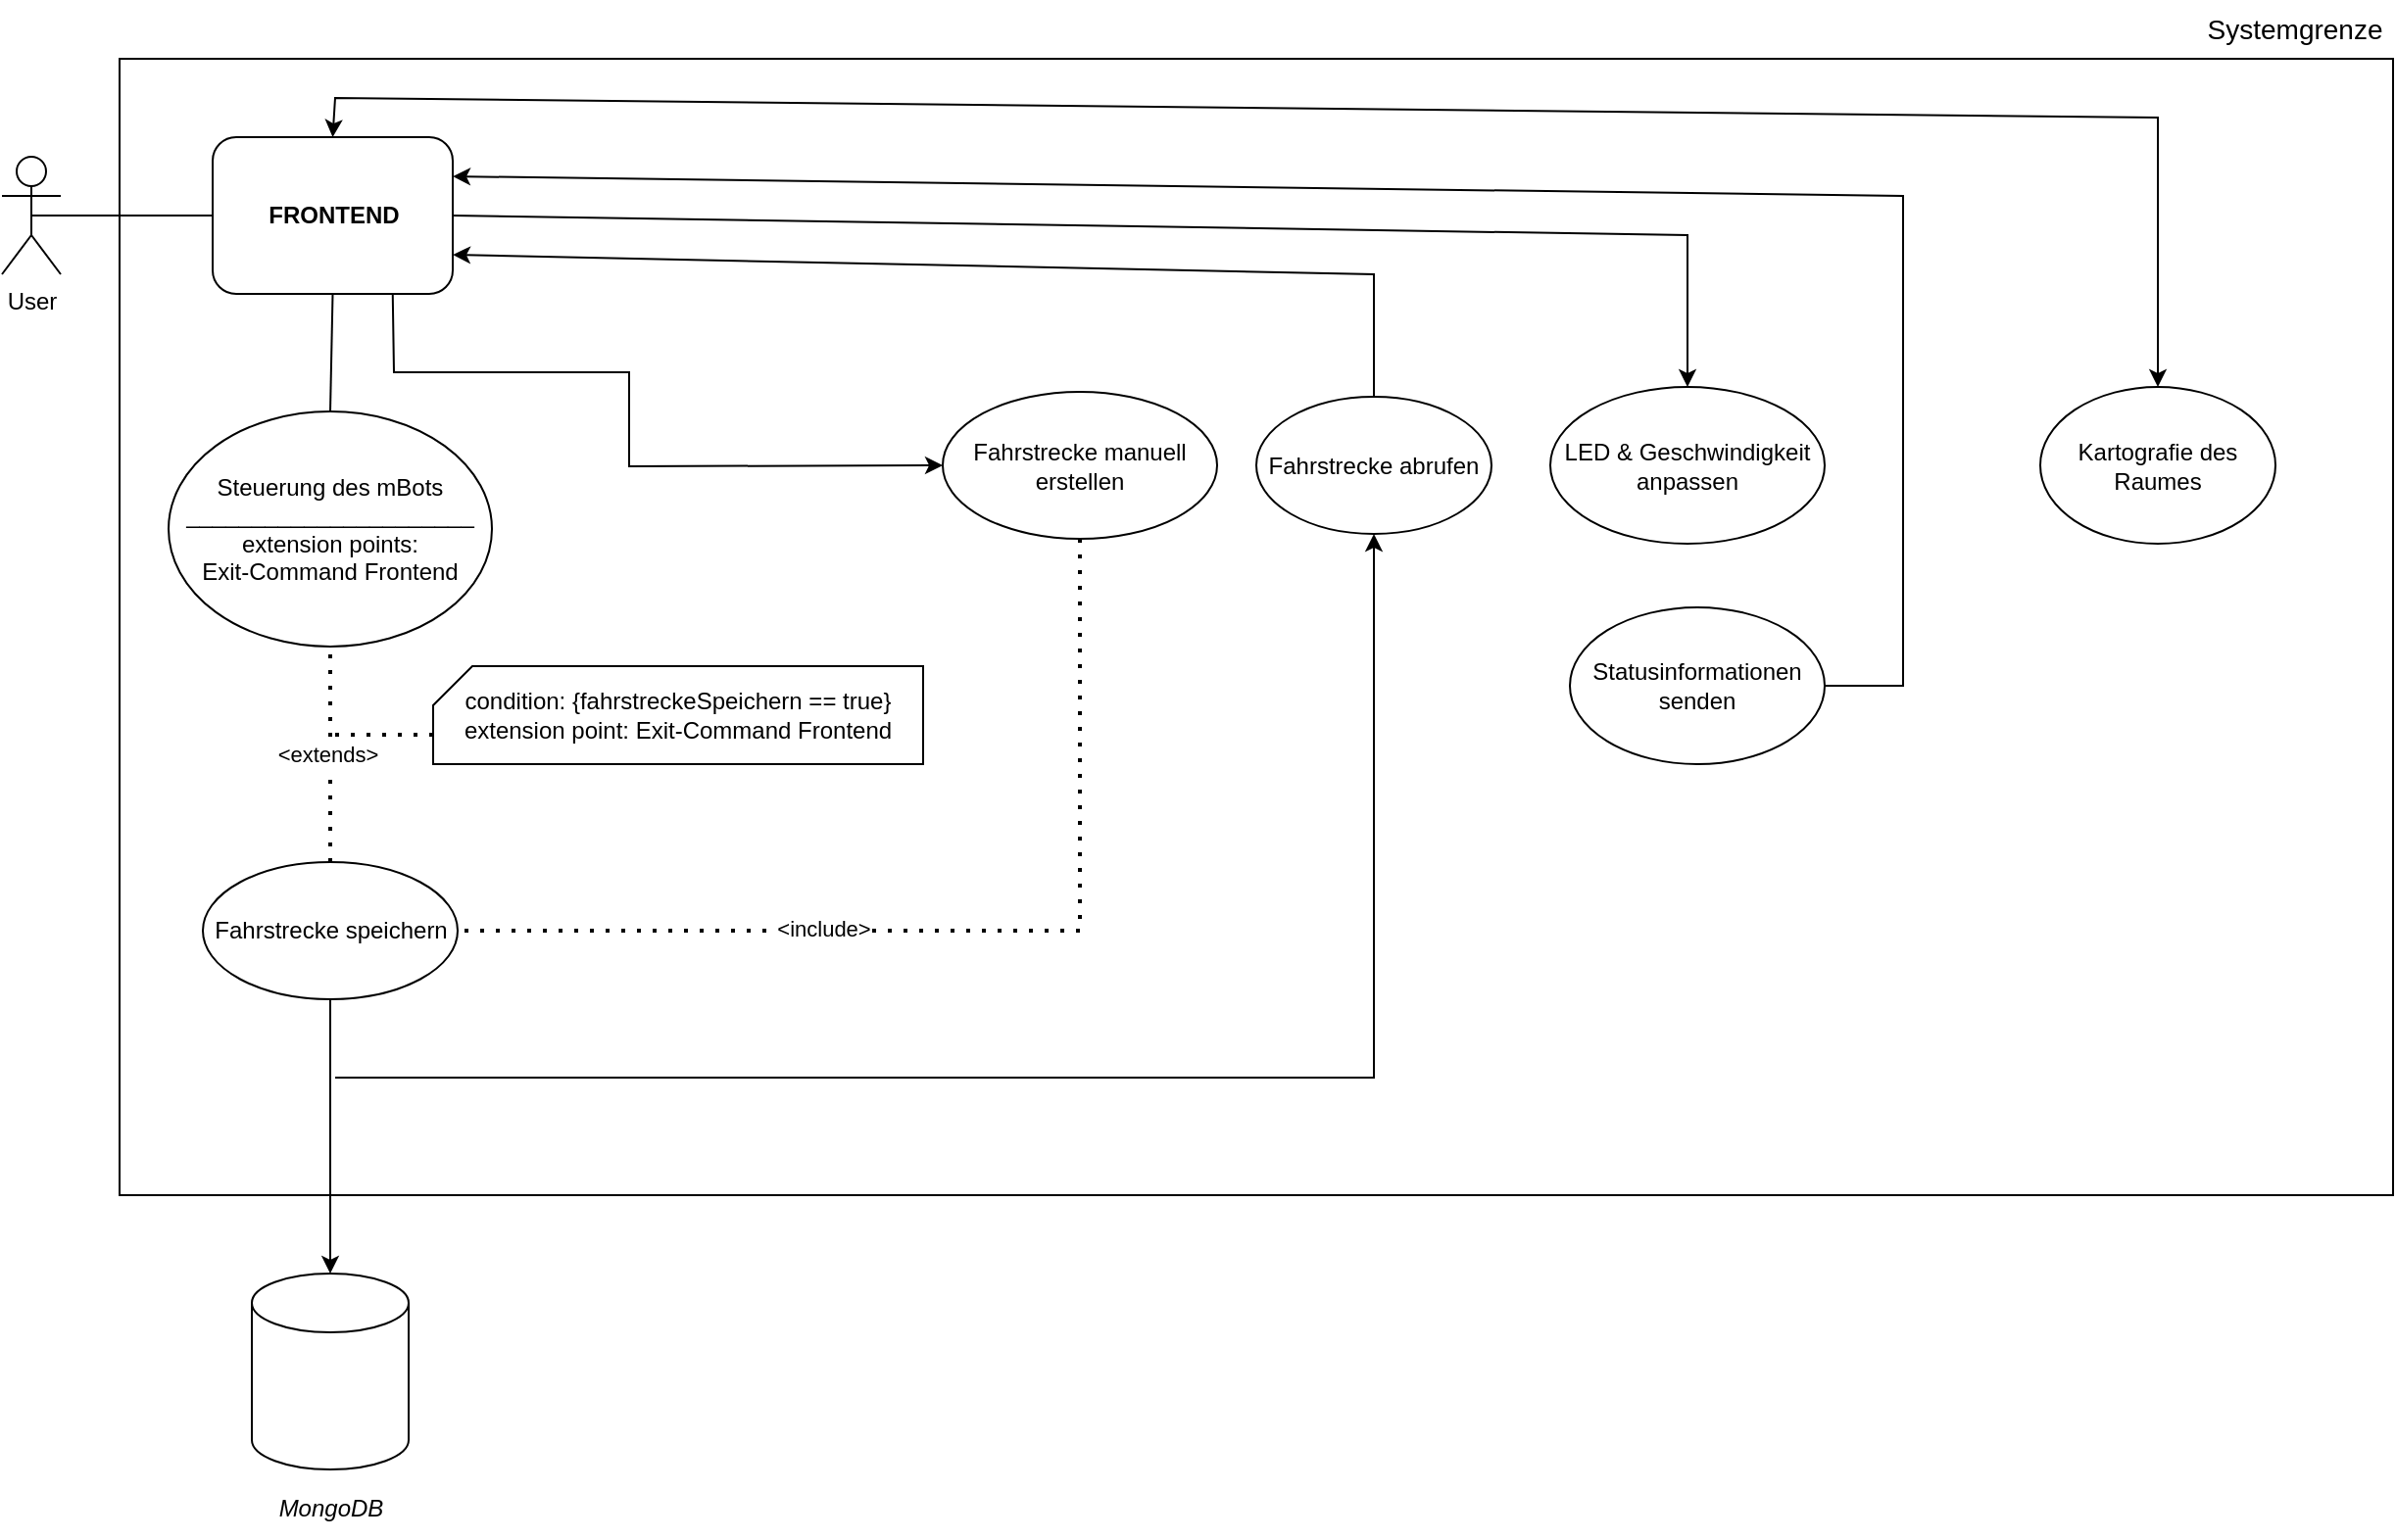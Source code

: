 <mxfile version="26.1.1">
  <diagram name="Seite-1" id="3Hqqh1H1ctHELRiO326g">
    <mxGraphModel dx="1518" dy="1801" grid="1" gridSize="10" guides="1" tooltips="1" connect="1" arrows="1" fold="1" page="1" pageScale="1" pageWidth="827" pageHeight="1169" math="0" shadow="0">
      <root>
        <mxCell id="0" />
        <mxCell id="1" parent="0" />
        <mxCell id="v9wAVcHw9HGXUViTL2Ou-7" value="" style="rounded=0;whiteSpace=wrap;html=1;" vertex="1" parent="1">
          <mxGeometry x="90" y="-20" width="1160" height="580" as="geometry" />
        </mxCell>
        <mxCell id="v9wAVcHw9HGXUViTL2Ou-1" value="User" style="shape=umlActor;verticalLabelPosition=bottom;verticalAlign=top;html=1;outlineConnect=0;" vertex="1" parent="1">
          <mxGeometry x="30" y="30" width="30" height="60" as="geometry" />
        </mxCell>
        <mxCell id="v9wAVcHw9HGXUViTL2Ou-2" value="&lt;b&gt;FRONTEND&lt;/b&gt;" style="rounded=1;whiteSpace=wrap;html=1;" vertex="1" parent="1">
          <mxGeometry x="137.5" y="20" width="122.5" height="80" as="geometry" />
        </mxCell>
        <mxCell id="v9wAVcHw9HGXUViTL2Ou-8" value="&lt;font style=&quot;font-size: 14px;&quot;&gt;Systemgrenze&lt;/font&gt;" style="text;html=1;align=center;verticalAlign=middle;whiteSpace=wrap;rounded=0;" vertex="1" parent="1">
          <mxGeometry x="1170" y="-50" width="60" height="30" as="geometry" />
        </mxCell>
        <mxCell id="v9wAVcHw9HGXUViTL2Ou-9" value="" style="endArrow=none;html=1;rounded=0;exitX=0.5;exitY=0.5;exitDx=0;exitDy=0;exitPerimeter=0;entryX=0;entryY=0.5;entryDx=0;entryDy=0;" edge="1" parent="1" source="v9wAVcHw9HGXUViTL2Ou-1" target="v9wAVcHw9HGXUViTL2Ou-2">
          <mxGeometry width="50" height="50" relative="1" as="geometry">
            <mxPoint x="180" y="200" as="sourcePoint" />
            <mxPoint x="230" y="150" as="targetPoint" />
          </mxGeometry>
        </mxCell>
        <mxCell id="v9wAVcHw9HGXUViTL2Ou-10" value="Steuerung des mBots&lt;div&gt;______________________&lt;/div&gt;&lt;div&gt;extension points:&lt;/div&gt;&lt;div&gt;Exit-Command Frontend&lt;/div&gt;" style="ellipse;whiteSpace=wrap;html=1;" vertex="1" parent="1">
          <mxGeometry x="115" y="160" width="165" height="120" as="geometry" />
        </mxCell>
        <mxCell id="v9wAVcHw9HGXUViTL2Ou-13" value="" style="shape=cylinder3;whiteSpace=wrap;html=1;boundedLbl=1;backgroundOutline=1;size=15;" vertex="1" parent="1">
          <mxGeometry x="157.5" y="600" width="80" height="100" as="geometry" />
        </mxCell>
        <mxCell id="v9wAVcHw9HGXUViTL2Ou-14" value="&lt;i&gt;MongoDB&lt;/i&gt;" style="text;html=1;align=center;verticalAlign=middle;whiteSpace=wrap;rounded=0;" vertex="1" parent="1">
          <mxGeometry x="167.5" y="705" width="60" height="30" as="geometry" />
        </mxCell>
        <mxCell id="v9wAVcHw9HGXUViTL2Ou-15" value="Fahrstrecke speichern" style="ellipse;whiteSpace=wrap;html=1;" vertex="1" parent="1">
          <mxGeometry x="132.5" y="390" width="130" height="70" as="geometry" />
        </mxCell>
        <mxCell id="v9wAVcHw9HGXUViTL2Ou-16" value="Fahrstrecke abrufen" style="ellipse;whiteSpace=wrap;html=1;" vertex="1" parent="1">
          <mxGeometry x="670" y="152.5" width="120" height="70" as="geometry" />
        </mxCell>
        <mxCell id="v9wAVcHw9HGXUViTL2Ou-17" value="Fahrstrecke manuell erstellen" style="ellipse;whiteSpace=wrap;html=1;" vertex="1" parent="1">
          <mxGeometry x="510" y="150" width="140" height="75" as="geometry" />
        </mxCell>
        <mxCell id="v9wAVcHw9HGXUViTL2Ou-18" value="LED &amp;amp; Geschwindigkeit anpassen" style="ellipse;whiteSpace=wrap;html=1;" vertex="1" parent="1">
          <mxGeometry x="820" y="147.5" width="140" height="80" as="geometry" />
        </mxCell>
        <mxCell id="v9wAVcHw9HGXUViTL2Ou-20" value="" style="endArrow=none;dashed=1;html=1;dashPattern=1 3;strokeWidth=2;rounded=0;entryX=0.5;entryY=1;entryDx=0;entryDy=0;exitX=0.5;exitY=0;exitDx=0;exitDy=0;" edge="1" parent="1" source="v9wAVcHw9HGXUViTL2Ou-15" target="v9wAVcHw9HGXUViTL2Ou-10">
          <mxGeometry width="50" height="50" relative="1" as="geometry">
            <mxPoint x="140" y="300" as="sourcePoint" />
            <mxPoint x="190" y="250" as="targetPoint" />
          </mxGeometry>
        </mxCell>
        <mxCell id="v9wAVcHw9HGXUViTL2Ou-21" value="&amp;lt;extends&amp;gt;" style="edgeLabel;html=1;align=center;verticalAlign=middle;resizable=0;points=[];" vertex="1" connectable="0" parent="v9wAVcHw9HGXUViTL2Ou-20">
          <mxGeometry x="0.011" y="2" relative="1" as="geometry">
            <mxPoint as="offset" />
          </mxGeometry>
        </mxCell>
        <mxCell id="v9wAVcHw9HGXUViTL2Ou-25" value="condition: {fahrstreckeSpeichern == true}&lt;div&gt;extension point: Exit-Command Frontend&lt;/div&gt;" style="shape=card;whiteSpace=wrap;html=1;size=20;" vertex="1" parent="1">
          <mxGeometry x="250" y="290" width="250" height="50" as="geometry" />
        </mxCell>
        <mxCell id="v9wAVcHw9HGXUViTL2Ou-27" value="" style="endArrow=none;dashed=1;html=1;dashPattern=1 3;strokeWidth=2;rounded=0;entryX=0;entryY=0;entryDx=0;entryDy=35;entryPerimeter=0;" edge="1" parent="1" target="v9wAVcHw9HGXUViTL2Ou-25">
          <mxGeometry width="50" height="50" relative="1" as="geometry">
            <mxPoint x="200" y="325" as="sourcePoint" />
            <mxPoint x="250" y="300" as="targetPoint" />
          </mxGeometry>
        </mxCell>
        <mxCell id="v9wAVcHw9HGXUViTL2Ou-30" value="" style="endArrow=none;html=1;rounded=0;entryX=0.5;entryY=0;entryDx=0;entryDy=0;exitX=0.5;exitY=1;exitDx=0;exitDy=0;" edge="1" parent="1" source="v9wAVcHw9HGXUViTL2Ou-2" target="v9wAVcHw9HGXUViTL2Ou-10">
          <mxGeometry width="50" height="50" relative="1" as="geometry">
            <mxPoint x="390" y="310" as="sourcePoint" />
            <mxPoint x="440" y="260" as="targetPoint" />
          </mxGeometry>
        </mxCell>
        <mxCell id="v9wAVcHw9HGXUViTL2Ou-31" value="" style="endArrow=none;dashed=1;html=1;dashPattern=1 3;strokeWidth=2;rounded=0;entryX=1;entryY=0.5;entryDx=0;entryDy=0;exitX=0.5;exitY=1;exitDx=0;exitDy=0;" edge="1" parent="1" source="v9wAVcHw9HGXUViTL2Ou-17" target="v9wAVcHw9HGXUViTL2Ou-15">
          <mxGeometry width="50" height="50" relative="1" as="geometry">
            <mxPoint x="599.52" y="222.5" as="sourcePoint" />
            <mxPoint x="280" y="427.36" as="targetPoint" />
            <Array as="points">
              <mxPoint x="580" y="425" />
            </Array>
          </mxGeometry>
        </mxCell>
        <mxCell id="v9wAVcHw9HGXUViTL2Ou-32" value="&amp;lt;include&amp;gt;" style="edgeLabel;html=1;align=center;verticalAlign=middle;resizable=0;points=[];" vertex="1" connectable="0" parent="v9wAVcHw9HGXUViTL2Ou-31">
          <mxGeometry x="0.279" y="-1" relative="1" as="geometry">
            <mxPoint as="offset" />
          </mxGeometry>
        </mxCell>
        <mxCell id="v9wAVcHw9HGXUViTL2Ou-33" value="" style="endArrow=classic;html=1;rounded=0;exitX=0.5;exitY=1;exitDx=0;exitDy=0;entryX=0.5;entryY=0;entryDx=0;entryDy=0;entryPerimeter=0;" edge="1" parent="1" source="v9wAVcHw9HGXUViTL2Ou-15" target="v9wAVcHw9HGXUViTL2Ou-13">
          <mxGeometry width="50" height="50" relative="1" as="geometry">
            <mxPoint x="210" y="540" as="sourcePoint" />
            <mxPoint x="260" y="490" as="targetPoint" />
          </mxGeometry>
        </mxCell>
        <mxCell id="v9wAVcHw9HGXUViTL2Ou-38" value="" style="endArrow=classic;html=1;rounded=0;exitX=1;exitY=0.5;exitDx=0;exitDy=0;entryX=0.5;entryY=0;entryDx=0;entryDy=0;" edge="1" parent="1" source="v9wAVcHw9HGXUViTL2Ou-2" target="v9wAVcHw9HGXUViTL2Ou-18">
          <mxGeometry width="50" height="50" relative="1" as="geometry">
            <mxPoint x="370" y="90" as="sourcePoint" />
            <mxPoint x="420" y="40" as="targetPoint" />
            <Array as="points">
              <mxPoint x="890" y="70" />
            </Array>
          </mxGeometry>
        </mxCell>
        <mxCell id="v9wAVcHw9HGXUViTL2Ou-39" value="Statusinformationen senden" style="ellipse;whiteSpace=wrap;html=1;" vertex="1" parent="1">
          <mxGeometry x="830" y="260" width="130" height="80" as="geometry" />
        </mxCell>
        <mxCell id="v9wAVcHw9HGXUViTL2Ou-40" value="" style="endArrow=classic;html=1;rounded=0;exitX=1;exitY=0.5;exitDx=0;exitDy=0;entryX=1;entryY=0.25;entryDx=0;entryDy=0;" edge="1" parent="1" source="v9wAVcHw9HGXUViTL2Ou-39" target="v9wAVcHw9HGXUViTL2Ou-2">
          <mxGeometry width="50" height="50" relative="1" as="geometry">
            <mxPoint x="960" y="290" as="sourcePoint" />
            <mxPoint x="1010" y="240" as="targetPoint" />
            <Array as="points">
              <mxPoint x="1000" y="300" />
              <mxPoint x="1000" y="50" />
            </Array>
          </mxGeometry>
        </mxCell>
        <mxCell id="v9wAVcHw9HGXUViTL2Ou-42" value="" style="endArrow=classic;html=1;rounded=0;exitX=0.75;exitY=1;exitDx=0;exitDy=0;entryX=0;entryY=0.5;entryDx=0;entryDy=0;" edge="1" parent="1" source="v9wAVcHw9HGXUViTL2Ou-2" target="v9wAVcHw9HGXUViTL2Ou-17">
          <mxGeometry width="50" height="50" relative="1" as="geometry">
            <mxPoint x="330" y="190" as="sourcePoint" />
            <mxPoint x="380" y="140" as="targetPoint" />
            <Array as="points">
              <mxPoint x="230" y="140" />
              <mxPoint x="350" y="140" />
              <mxPoint x="350" y="188" />
            </Array>
          </mxGeometry>
        </mxCell>
        <mxCell id="v9wAVcHw9HGXUViTL2Ou-43" value="Kartografie des Raumes" style="ellipse;whiteSpace=wrap;html=1;" vertex="1" parent="1">
          <mxGeometry x="1070" y="147.5" width="120" height="80" as="geometry" />
        </mxCell>
        <mxCell id="v9wAVcHw9HGXUViTL2Ou-45" value="" style="endArrow=classic;startArrow=classic;html=1;rounded=0;exitX=0.5;exitY=0;exitDx=0;exitDy=0;entryX=0.5;entryY=0;entryDx=0;entryDy=0;" edge="1" parent="1" source="v9wAVcHw9HGXUViTL2Ou-2" target="v9wAVcHw9HGXUViTL2Ou-43">
          <mxGeometry width="50" height="50" relative="1" as="geometry">
            <mxPoint x="350" y="30" as="sourcePoint" />
            <mxPoint x="400" y="-20" as="targetPoint" />
            <Array as="points">
              <mxPoint x="200" />
              <mxPoint x="1130" y="10" />
            </Array>
          </mxGeometry>
        </mxCell>
        <mxCell id="v9wAVcHw9HGXUViTL2Ou-57" value="" style="endArrow=classic;html=1;rounded=0;entryX=1;entryY=0.75;entryDx=0;entryDy=0;exitX=0.5;exitY=0;exitDx=0;exitDy=0;" edge="1" parent="1" source="v9wAVcHw9HGXUViTL2Ou-16" target="v9wAVcHw9HGXUViTL2Ou-2">
          <mxGeometry width="50" height="50" relative="1" as="geometry">
            <mxPoint x="350" y="160" as="sourcePoint" />
            <mxPoint x="400" y="110" as="targetPoint" />
            <Array as="points">
              <mxPoint x="730" y="90" />
            </Array>
          </mxGeometry>
        </mxCell>
        <mxCell id="v9wAVcHw9HGXUViTL2Ou-58" value="" style="endArrow=classic;html=1;rounded=0;entryX=0.5;entryY=1;entryDx=0;entryDy=0;" edge="1" parent="1" target="v9wAVcHw9HGXUViTL2Ou-16">
          <mxGeometry width="50" height="50" relative="1" as="geometry">
            <mxPoint x="200" y="500" as="sourcePoint" />
            <mxPoint x="300" y="460" as="targetPoint" />
            <Array as="points">
              <mxPoint x="730" y="500" />
            </Array>
          </mxGeometry>
        </mxCell>
      </root>
    </mxGraphModel>
  </diagram>
</mxfile>
